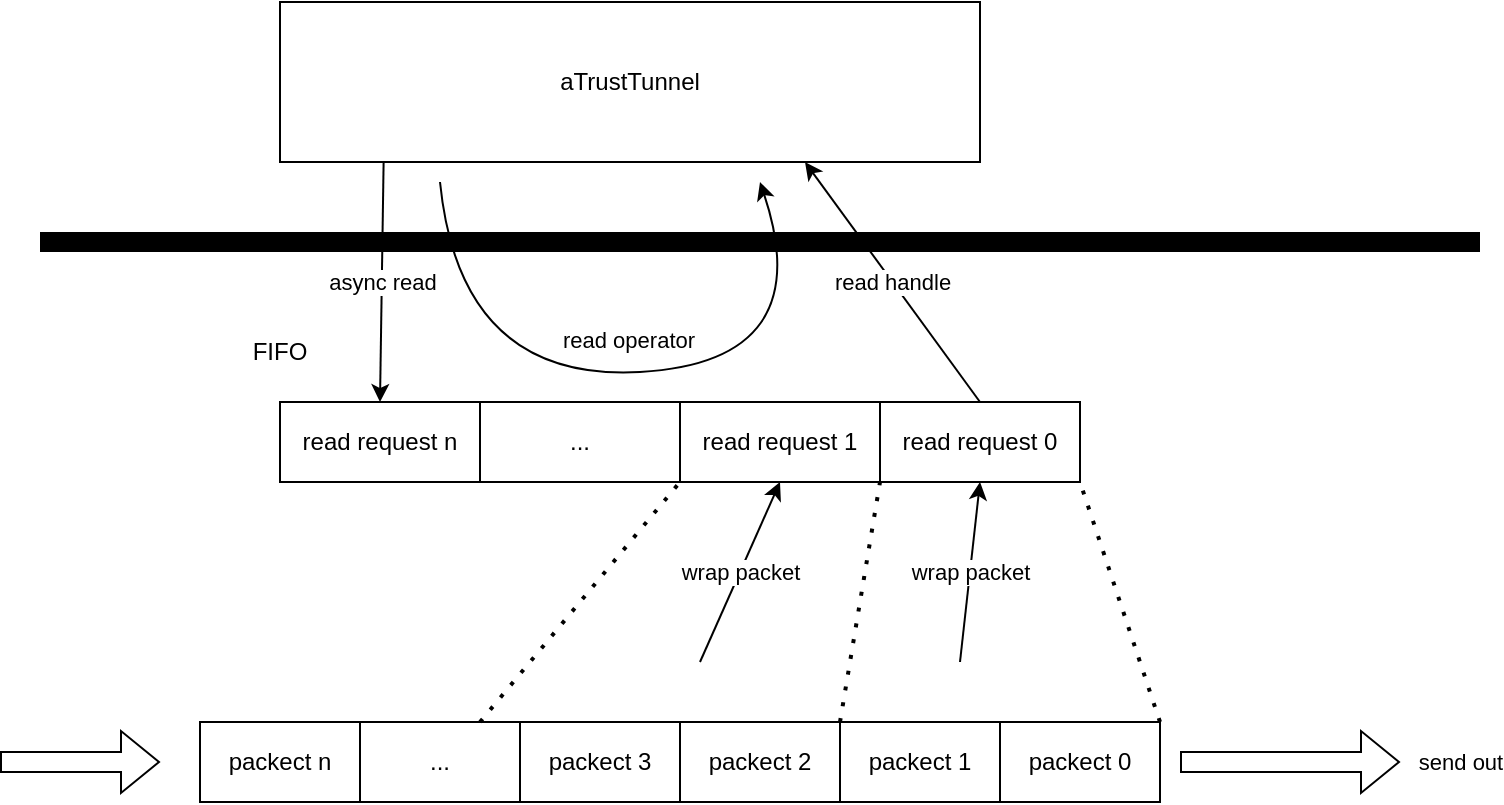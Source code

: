 <mxfile version="17.4.6" type="github">
  <diagram id="4BoJa4-GdhIkyzQr5frF" name="Page-1">
    <mxGraphModel dx="1185" dy="662" grid="1" gridSize="10" guides="1" tooltips="1" connect="1" arrows="1" fold="1" page="1" pageScale="1" pageWidth="827" pageHeight="1169" math="0" shadow="0">
      <root>
        <mxCell id="0" />
        <mxCell id="1" parent="0" />
        <mxCell id="MFjtI2Jwyj0SVyVRnn8q-4" value="" style="rounded=0;whiteSpace=wrap;html=1;" vertex="1" parent="1">
          <mxGeometry x="160" y="360" width="400" height="40" as="geometry" />
        </mxCell>
        <mxCell id="MFjtI2Jwyj0SVyVRnn8q-8" value="aTrustTunnel" style="rounded=0;whiteSpace=wrap;html=1;" vertex="1" parent="1">
          <mxGeometry x="160" y="160" width="350" height="80" as="geometry" />
        </mxCell>
        <mxCell id="MFjtI2Jwyj0SVyVRnn8q-9" value="async read" style="endArrow=classic;html=1;rounded=0;exitX=0.148;exitY=1.006;exitDx=0;exitDy=0;entryX=0.5;entryY=0;entryDx=0;entryDy=0;exitPerimeter=0;" edge="1" parent="1" source="MFjtI2Jwyj0SVyVRnn8q-8" target="MFjtI2Jwyj0SVyVRnn8q-10">
          <mxGeometry width="50" height="50" relative="1" as="geometry">
            <mxPoint x="300" y="320" as="sourcePoint" />
            <mxPoint x="350" y="270" as="targetPoint" />
          </mxGeometry>
        </mxCell>
        <mxCell id="MFjtI2Jwyj0SVyVRnn8q-10" value="read request n" style="rounded=0;whiteSpace=wrap;html=1;" vertex="1" parent="1">
          <mxGeometry x="160" y="360" width="100" height="40" as="geometry" />
        </mxCell>
        <mxCell id="MFjtI2Jwyj0SVyVRnn8q-11" value="&lt;span&gt;...&lt;/span&gt;" style="rounded=0;whiteSpace=wrap;html=1;" vertex="1" parent="1">
          <mxGeometry x="260" y="360" width="100" height="40" as="geometry" />
        </mxCell>
        <mxCell id="MFjtI2Jwyj0SVyVRnn8q-12" value="read request 1" style="rounded=0;whiteSpace=wrap;html=1;" vertex="1" parent="1">
          <mxGeometry x="360" y="360" width="100" height="40" as="geometry" />
        </mxCell>
        <mxCell id="MFjtI2Jwyj0SVyVRnn8q-13" value="read request 0" style="rounded=0;whiteSpace=wrap;html=1;" vertex="1" parent="1">
          <mxGeometry x="460" y="360" width="100" height="40" as="geometry" />
        </mxCell>
        <mxCell id="MFjtI2Jwyj0SVyVRnn8q-14" value="FIFO" style="text;html=1;strokeColor=none;fillColor=none;align=center;verticalAlign=middle;whiteSpace=wrap;rounded=0;" vertex="1" parent="1">
          <mxGeometry x="130" y="320" width="60" height="30" as="geometry" />
        </mxCell>
        <mxCell id="MFjtI2Jwyj0SVyVRnn8q-18" value="packect n" style="rounded=0;whiteSpace=wrap;html=1;" vertex="1" parent="1">
          <mxGeometry x="120" y="520" width="80" height="40" as="geometry" />
        </mxCell>
        <mxCell id="MFjtI2Jwyj0SVyVRnn8q-19" value="&lt;span&gt;...&lt;/span&gt;" style="rounded=0;whiteSpace=wrap;html=1;" vertex="1" parent="1">
          <mxGeometry x="200" y="520" width="80" height="40" as="geometry" />
        </mxCell>
        <mxCell id="MFjtI2Jwyj0SVyVRnn8q-20" value="&lt;span&gt;packect 3&lt;/span&gt;" style="rounded=0;whiteSpace=wrap;html=1;" vertex="1" parent="1">
          <mxGeometry x="280" y="520" width="80" height="40" as="geometry" />
        </mxCell>
        <mxCell id="MFjtI2Jwyj0SVyVRnn8q-21" value="&lt;span&gt;packect 2&lt;/span&gt;" style="rounded=0;whiteSpace=wrap;html=1;" vertex="1" parent="1">
          <mxGeometry x="360" y="520" width="80" height="40" as="geometry" />
        </mxCell>
        <mxCell id="MFjtI2Jwyj0SVyVRnn8q-22" value="&lt;span&gt;packect 1&lt;/span&gt;" style="rounded=0;whiteSpace=wrap;html=1;" vertex="1" parent="1">
          <mxGeometry x="440" y="520" width="80" height="40" as="geometry" />
        </mxCell>
        <mxCell id="MFjtI2Jwyj0SVyVRnn8q-23" value="&lt;span&gt;packect 0&lt;/span&gt;" style="rounded=0;whiteSpace=wrap;html=1;" vertex="1" parent="1">
          <mxGeometry x="520" y="520" width="80" height="40" as="geometry" />
        </mxCell>
        <mxCell id="MFjtI2Jwyj0SVyVRnn8q-36" value="read handle" style="endArrow=classic;html=1;rounded=0;exitX=0.5;exitY=0;exitDx=0;exitDy=0;entryX=0.75;entryY=1;entryDx=0;entryDy=0;" edge="1" parent="1" source="MFjtI2Jwyj0SVyVRnn8q-13" target="MFjtI2Jwyj0SVyVRnn8q-8">
          <mxGeometry width="50" height="50" relative="1" as="geometry">
            <mxPoint x="390" y="320" as="sourcePoint" />
            <mxPoint x="440" y="270" as="targetPoint" />
          </mxGeometry>
        </mxCell>
        <mxCell id="MFjtI2Jwyj0SVyVRnn8q-40" value="send out" style="shape=flexArrow;endArrow=classic;html=1;rounded=0;" edge="1" parent="1">
          <mxGeometry x="1" y="30" width="50" height="50" relative="1" as="geometry">
            <mxPoint x="610" y="540" as="sourcePoint" />
            <mxPoint x="720" y="540" as="targetPoint" />
            <mxPoint x="30" y="30" as="offset" />
          </mxGeometry>
        </mxCell>
        <mxCell id="MFjtI2Jwyj0SVyVRnn8q-41" value="" style="shape=flexArrow;endArrow=classic;html=1;rounded=0;" edge="1" parent="1">
          <mxGeometry width="50" height="50" relative="1" as="geometry">
            <mxPoint x="20" y="540" as="sourcePoint" />
            <mxPoint x="100" y="540" as="targetPoint" />
          </mxGeometry>
        </mxCell>
        <mxCell id="MFjtI2Jwyj0SVyVRnn8q-42" value="" style="endArrow=none;dashed=1;html=1;dashPattern=1 3;strokeWidth=2;rounded=0;entryX=1;entryY=1;entryDx=0;entryDy=0;exitX=1;exitY=0;exitDx=0;exitDy=0;" edge="1" parent="1" source="MFjtI2Jwyj0SVyVRnn8q-23" target="MFjtI2Jwyj0SVyVRnn8q-13">
          <mxGeometry width="50" height="50" relative="1" as="geometry">
            <mxPoint x="530" y="500" as="sourcePoint" />
            <mxPoint x="580" y="450" as="targetPoint" />
          </mxGeometry>
        </mxCell>
        <mxCell id="MFjtI2Jwyj0SVyVRnn8q-43" value="" style="endArrow=none;dashed=1;html=1;dashPattern=1 3;strokeWidth=2;rounded=0;entryX=0;entryY=1;entryDx=0;entryDy=0;exitX=0;exitY=0;exitDx=0;exitDy=0;" edge="1" parent="1" source="MFjtI2Jwyj0SVyVRnn8q-22" target="MFjtI2Jwyj0SVyVRnn8q-13">
          <mxGeometry width="50" height="50" relative="1" as="geometry">
            <mxPoint x="430" y="500" as="sourcePoint" />
            <mxPoint x="480" y="450" as="targetPoint" />
          </mxGeometry>
        </mxCell>
        <mxCell id="MFjtI2Jwyj0SVyVRnn8q-44" value="" style="endArrow=none;dashed=1;html=1;dashPattern=1 3;strokeWidth=2;rounded=0;entryX=0;entryY=1;entryDx=0;entryDy=0;exitX=0.75;exitY=0;exitDx=0;exitDy=0;" edge="1" parent="1" source="MFjtI2Jwyj0SVyVRnn8q-19" target="MFjtI2Jwyj0SVyVRnn8q-12">
          <mxGeometry width="50" height="50" relative="1" as="geometry">
            <mxPoint x="270" y="480" as="sourcePoint" />
            <mxPoint x="320" y="430" as="targetPoint" />
          </mxGeometry>
        </mxCell>
        <mxCell id="MFjtI2Jwyj0SVyVRnn8q-46" value="wrap packet" style="endArrow=classic;html=1;rounded=0;entryX=0.5;entryY=1;entryDx=0;entryDy=0;" edge="1" parent="1" target="MFjtI2Jwyj0SVyVRnn8q-13">
          <mxGeometry width="50" height="50" relative="1" as="geometry">
            <mxPoint x="500" y="490" as="sourcePoint" />
            <mxPoint x="500" y="440" as="targetPoint" />
          </mxGeometry>
        </mxCell>
        <mxCell id="MFjtI2Jwyj0SVyVRnn8q-47" value="wrap packet" style="endArrow=classic;html=1;rounded=0;entryX=0.5;entryY=1;entryDx=0;entryDy=0;" edge="1" parent="1" target="MFjtI2Jwyj0SVyVRnn8q-12">
          <mxGeometry width="50" height="50" relative="1" as="geometry">
            <mxPoint x="370" y="490" as="sourcePoint" />
            <mxPoint x="400" y="410" as="targetPoint" />
          </mxGeometry>
        </mxCell>
        <mxCell id="MFjtI2Jwyj0SVyVRnn8q-48" value="read operator" style="curved=1;endArrow=classic;html=1;rounded=0;" edge="1" parent="1">
          <mxGeometry x="-0.009" y="16" width="50" height="50" relative="1" as="geometry">
            <mxPoint x="240" y="250" as="sourcePoint" />
            <mxPoint x="400" y="250" as="targetPoint" />
            <Array as="points">
              <mxPoint x="250" y="350" />
              <mxPoint x="430" y="340" />
            </Array>
            <mxPoint as="offset" />
          </mxGeometry>
        </mxCell>
        <mxCell id="MFjtI2Jwyj0SVyVRnn8q-49" value="" style="endArrow=none;html=1;rounded=0;strokeWidth=10;" edge="1" parent="1">
          <mxGeometry width="50" height="50" relative="1" as="geometry">
            <mxPoint x="40" y="280" as="sourcePoint" />
            <mxPoint x="760" y="280" as="targetPoint" />
          </mxGeometry>
        </mxCell>
      </root>
    </mxGraphModel>
  </diagram>
</mxfile>
